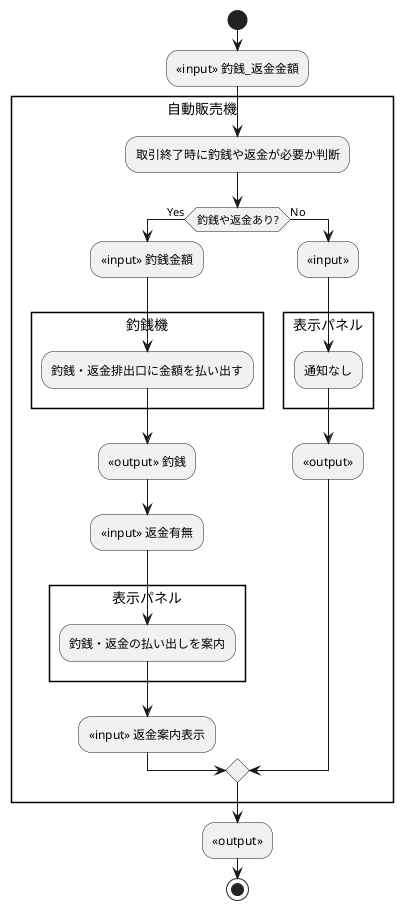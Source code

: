 @startuml
start

:<<input>> 釣銭_返金金額;
rectangle 自動販売機 {
    :取引終了時に釣銭や返金が必要か判断;
    if (釣銭や返金あり?) then (Yes)

:<<input>> 釣銭金額;
rectangle 釣銭機 {
    :釣銭・返金排出口に金額を払い出す;
}
:<<output>> 釣銭;

:<<input>> 返金有無;
rectangle 表示パネル {
    :釣銭・返金の払い出しを案内;
}
:<<input>> 返金案内表示;

  else (No)
:<<input>>;
rectangle 表示パネル {
    :通知なし;
}
:<<output>>;
  endif
}    
:<<output>>;
  stop
